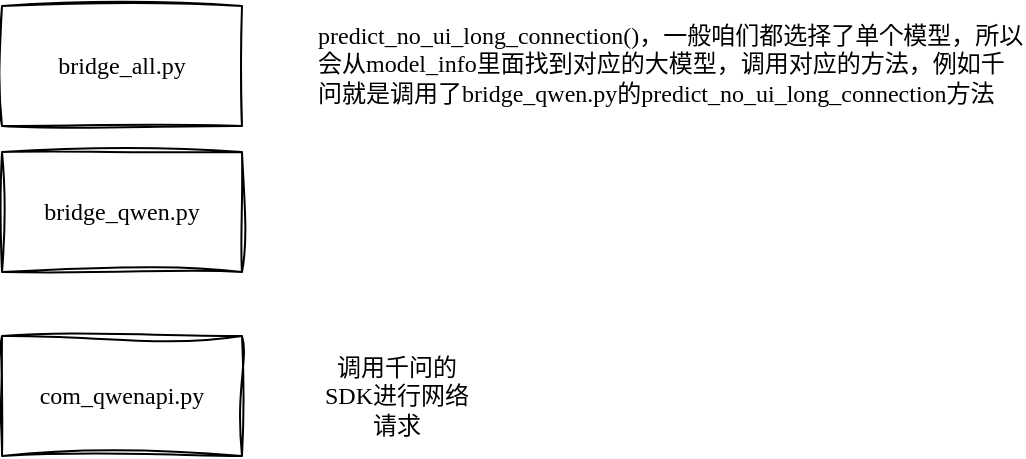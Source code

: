 <mxfile version="24.7.10">
  <diagram name="第 1 页" id="02ScULGacxyKfF7unl8M">
    <mxGraphModel dx="1050" dy="626" grid="0" gridSize="10" guides="1" tooltips="1" connect="1" arrows="1" fold="1" page="0" pageScale="1" pageWidth="827" pageHeight="1169" math="0" shadow="0">
      <root>
        <mxCell id="0" />
        <mxCell id="1" parent="0" />
        <mxCell id="YlDCwj8djNIpttUBDTGe-1" value="com_qwenapi.py" style="rounded=0;whiteSpace=wrap;html=1;sketch=1;curveFitting=1;jiggle=2;fontFamily=Comic Sans MS;" vertex="1" parent="1">
          <mxGeometry x="141" y="283" width="120" height="60" as="geometry" />
        </mxCell>
        <mxCell id="YlDCwj8djNIpttUBDTGe-3" value="调用千问的SDK进行网络请求" style="text;html=1;align=center;verticalAlign=middle;whiteSpace=wrap;rounded=0;fontFamily=Comic Sans MS;fontSize=12;fontColor=default;" vertex="1" parent="1">
          <mxGeometry x="297" y="291.5" width="83" height="43" as="geometry" />
        </mxCell>
        <mxCell id="YlDCwj8djNIpttUBDTGe-4" value="bridge_qwen.py" style="rounded=0;whiteSpace=wrap;html=1;sketch=1;curveFitting=1;jiggle=2;fontFamily=Comic Sans MS;" vertex="1" parent="1">
          <mxGeometry x="141" y="191" width="120" height="60" as="geometry" />
        </mxCell>
        <mxCell id="YlDCwj8djNIpttUBDTGe-5" value="bridge_all.py" style="rounded=0;whiteSpace=wrap;html=1;sketch=1;curveFitting=1;jiggle=2;fontFamily=Comic Sans MS;" vertex="1" parent="1">
          <mxGeometry x="141" y="118" width="120" height="60" as="geometry" />
        </mxCell>
        <mxCell id="YlDCwj8djNIpttUBDTGe-6" value="predict_no_ui_long_connection()，一般咱们都选择了单个模型，所以会从model_info里面找到对应的大模型，调用对应的方法，例如千问就是调用了&lt;span style=&quot;text-align: center;&quot;&gt;bridge_qwen.py的&lt;/span&gt;predict_no_ui_long_connection方法" style="text;html=1;align=left;verticalAlign=middle;whiteSpace=wrap;rounded=0;fontFamily=Comic Sans MS;fontSize=12;fontColor=default;" vertex="1" parent="1">
          <mxGeometry x="297" y="115" width="355" height="63" as="geometry" />
        </mxCell>
      </root>
    </mxGraphModel>
  </diagram>
</mxfile>

